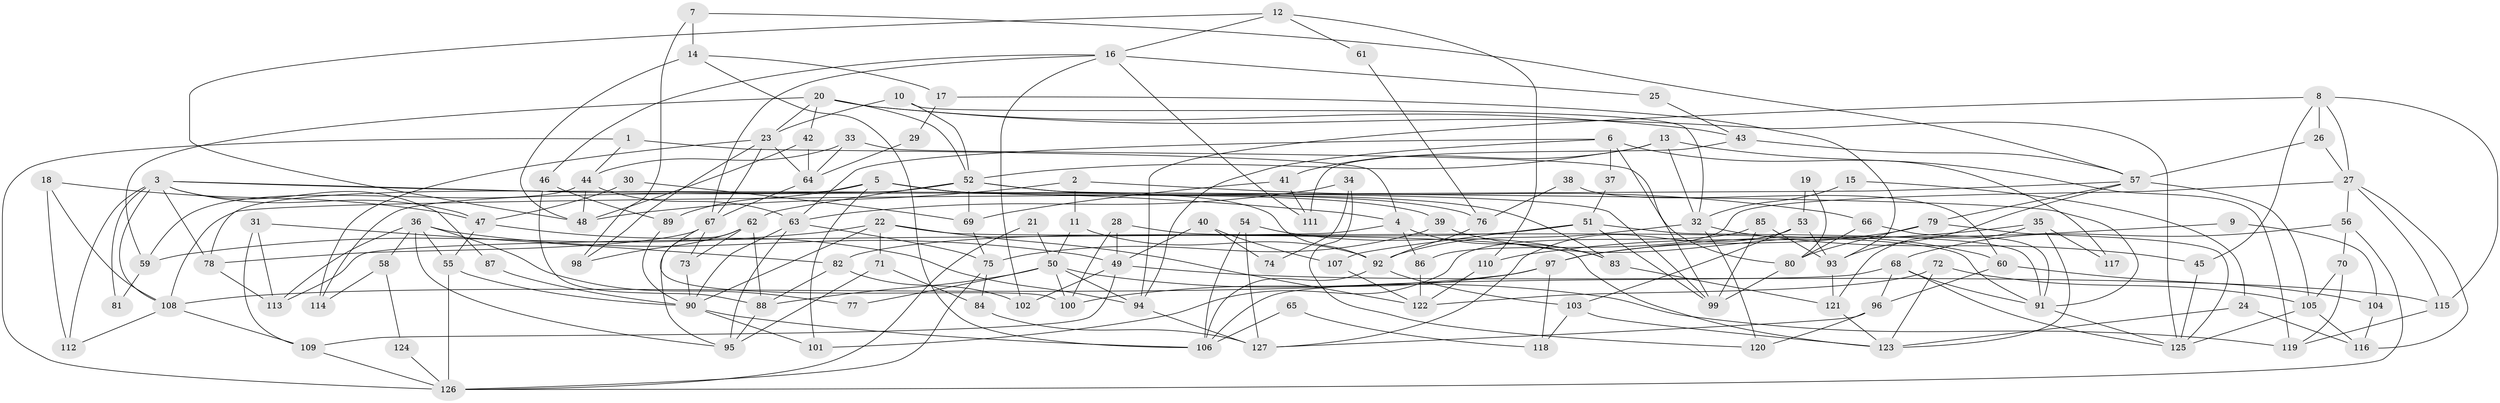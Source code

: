 // coarse degree distribution, {3: 0.25, 4: 0.14772727272727273, 11: 0.011363636363636364, 6: 0.125, 5: 0.09090909090909091, 7: 0.125, 2: 0.13636363636363635, 8: 0.06818181818181818, 9: 0.022727272727272728, 10: 0.022727272727272728}
// Generated by graph-tools (version 1.1) at 2025/24/03/03/25 07:24:03]
// undirected, 127 vertices, 254 edges
graph export_dot {
graph [start="1"]
  node [color=gray90,style=filled];
  1;
  2;
  3;
  4;
  5;
  6;
  7;
  8;
  9;
  10;
  11;
  12;
  13;
  14;
  15;
  16;
  17;
  18;
  19;
  20;
  21;
  22;
  23;
  24;
  25;
  26;
  27;
  28;
  29;
  30;
  31;
  32;
  33;
  34;
  35;
  36;
  37;
  38;
  39;
  40;
  41;
  42;
  43;
  44;
  45;
  46;
  47;
  48;
  49;
  50;
  51;
  52;
  53;
  54;
  55;
  56;
  57;
  58;
  59;
  60;
  61;
  62;
  63;
  64;
  65;
  66;
  67;
  68;
  69;
  70;
  71;
  72;
  73;
  74;
  75;
  76;
  77;
  78;
  79;
  80;
  81;
  82;
  83;
  84;
  85;
  86;
  87;
  88;
  89;
  90;
  91;
  92;
  93;
  94;
  95;
  96;
  97;
  98;
  99;
  100;
  101;
  102;
  103;
  104;
  105;
  106;
  107;
  108;
  109;
  110;
  111;
  112;
  113;
  114;
  115;
  116;
  117;
  118;
  119;
  120;
  121;
  122;
  123;
  124;
  125;
  126;
  127;
  1 -- 44;
  1 -- 126;
  1 -- 4;
  2 -- 66;
  2 -- 11;
  2 -- 48;
  3 -- 108;
  3 -- 91;
  3 -- 4;
  3 -- 47;
  3 -- 78;
  3 -- 81;
  3 -- 87;
  3 -- 112;
  4 -- 83;
  4 -- 86;
  4 -- 113;
  5 -- 89;
  5 -- 78;
  5 -- 39;
  5 -- 76;
  5 -- 92;
  5 -- 101;
  6 -- 63;
  6 -- 94;
  6 -- 37;
  6 -- 99;
  6 -- 117;
  7 -- 98;
  7 -- 57;
  7 -- 14;
  8 -- 26;
  8 -- 94;
  8 -- 27;
  8 -- 45;
  8 -- 115;
  9 -- 104;
  9 -- 97;
  10 -- 32;
  10 -- 23;
  10 -- 52;
  11 -- 92;
  11 -- 50;
  12 -- 48;
  12 -- 16;
  12 -- 61;
  12 -- 110;
  13 -- 52;
  13 -- 32;
  13 -- 41;
  13 -- 119;
  14 -- 106;
  14 -- 17;
  14 -- 48;
  15 -- 32;
  15 -- 24;
  16 -- 67;
  16 -- 102;
  16 -- 25;
  16 -- 46;
  16 -- 111;
  17 -- 93;
  17 -- 29;
  18 -- 47;
  18 -- 112;
  18 -- 108;
  19 -- 53;
  19 -- 80;
  20 -- 52;
  20 -- 59;
  20 -- 23;
  20 -- 42;
  20 -- 43;
  20 -- 125;
  21 -- 50;
  21 -- 126;
  22 -- 122;
  22 -- 90;
  22 -- 59;
  22 -- 71;
  22 -- 123;
  23 -- 67;
  23 -- 64;
  23 -- 98;
  23 -- 114;
  24 -- 123;
  24 -- 116;
  25 -- 43;
  26 -- 57;
  26 -- 27;
  27 -- 115;
  27 -- 56;
  27 -- 86;
  27 -- 116;
  28 -- 100;
  28 -- 91;
  28 -- 49;
  29 -- 64;
  30 -- 47;
  30 -- 69;
  31 -- 109;
  31 -- 113;
  31 -- 82;
  32 -- 45;
  32 -- 92;
  32 -- 120;
  33 -- 64;
  33 -- 80;
  33 -- 44;
  34 -- 120;
  34 -- 63;
  34 -- 74;
  35 -- 123;
  35 -- 121;
  35 -- 110;
  35 -- 117;
  36 -- 49;
  36 -- 55;
  36 -- 58;
  36 -- 77;
  36 -- 95;
  36 -- 113;
  37 -- 51;
  38 -- 60;
  38 -- 76;
  39 -- 75;
  39 -- 60;
  40 -- 107;
  40 -- 49;
  40 -- 74;
  41 -- 111;
  41 -- 69;
  42 -- 48;
  42 -- 64;
  43 -- 57;
  43 -- 111;
  44 -- 48;
  44 -- 59;
  44 -- 63;
  45 -- 125;
  46 -- 88;
  46 -- 89;
  47 -- 55;
  47 -- 94;
  49 -- 115;
  49 -- 102;
  49 -- 109;
  50 -- 88;
  50 -- 94;
  50 -- 77;
  50 -- 100;
  50 -- 119;
  51 -- 82;
  51 -- 99;
  51 -- 91;
  51 -- 107;
  52 -- 69;
  52 -- 62;
  52 -- 83;
  52 -- 99;
  52 -- 114;
  53 -- 93;
  53 -- 103;
  53 -- 127;
  54 -- 83;
  54 -- 106;
  54 -- 127;
  55 -- 90;
  55 -- 126;
  56 -- 70;
  56 -- 68;
  56 -- 126;
  57 -- 79;
  57 -- 93;
  57 -- 105;
  57 -- 108;
  58 -- 114;
  58 -- 124;
  59 -- 81;
  60 -- 96;
  60 -- 104;
  61 -- 76;
  62 -- 95;
  62 -- 73;
  62 -- 88;
  62 -- 98;
  63 -- 95;
  63 -- 75;
  63 -- 90;
  64 -- 67;
  65 -- 106;
  65 -- 118;
  66 -- 80;
  66 -- 91;
  67 -- 78;
  67 -- 73;
  67 -- 100;
  68 -- 91;
  68 -- 96;
  68 -- 106;
  68 -- 125;
  69 -- 75;
  70 -- 119;
  70 -- 105;
  71 -- 84;
  71 -- 95;
  72 -- 105;
  72 -- 122;
  72 -- 123;
  73 -- 90;
  75 -- 126;
  75 -- 84;
  76 -- 92;
  78 -- 113;
  79 -- 97;
  79 -- 125;
  79 -- 80;
  80 -- 99;
  82 -- 88;
  82 -- 102;
  83 -- 121;
  84 -- 127;
  85 -- 99;
  85 -- 101;
  85 -- 93;
  86 -- 122;
  87 -- 90;
  88 -- 95;
  89 -- 90;
  90 -- 101;
  90 -- 106;
  91 -- 125;
  92 -- 106;
  92 -- 103;
  93 -- 121;
  94 -- 127;
  96 -- 127;
  96 -- 120;
  97 -- 100;
  97 -- 108;
  97 -- 118;
  103 -- 123;
  103 -- 118;
  104 -- 116;
  105 -- 125;
  105 -- 116;
  107 -- 122;
  108 -- 109;
  108 -- 112;
  109 -- 126;
  110 -- 122;
  115 -- 119;
  121 -- 123;
  124 -- 126;
}
